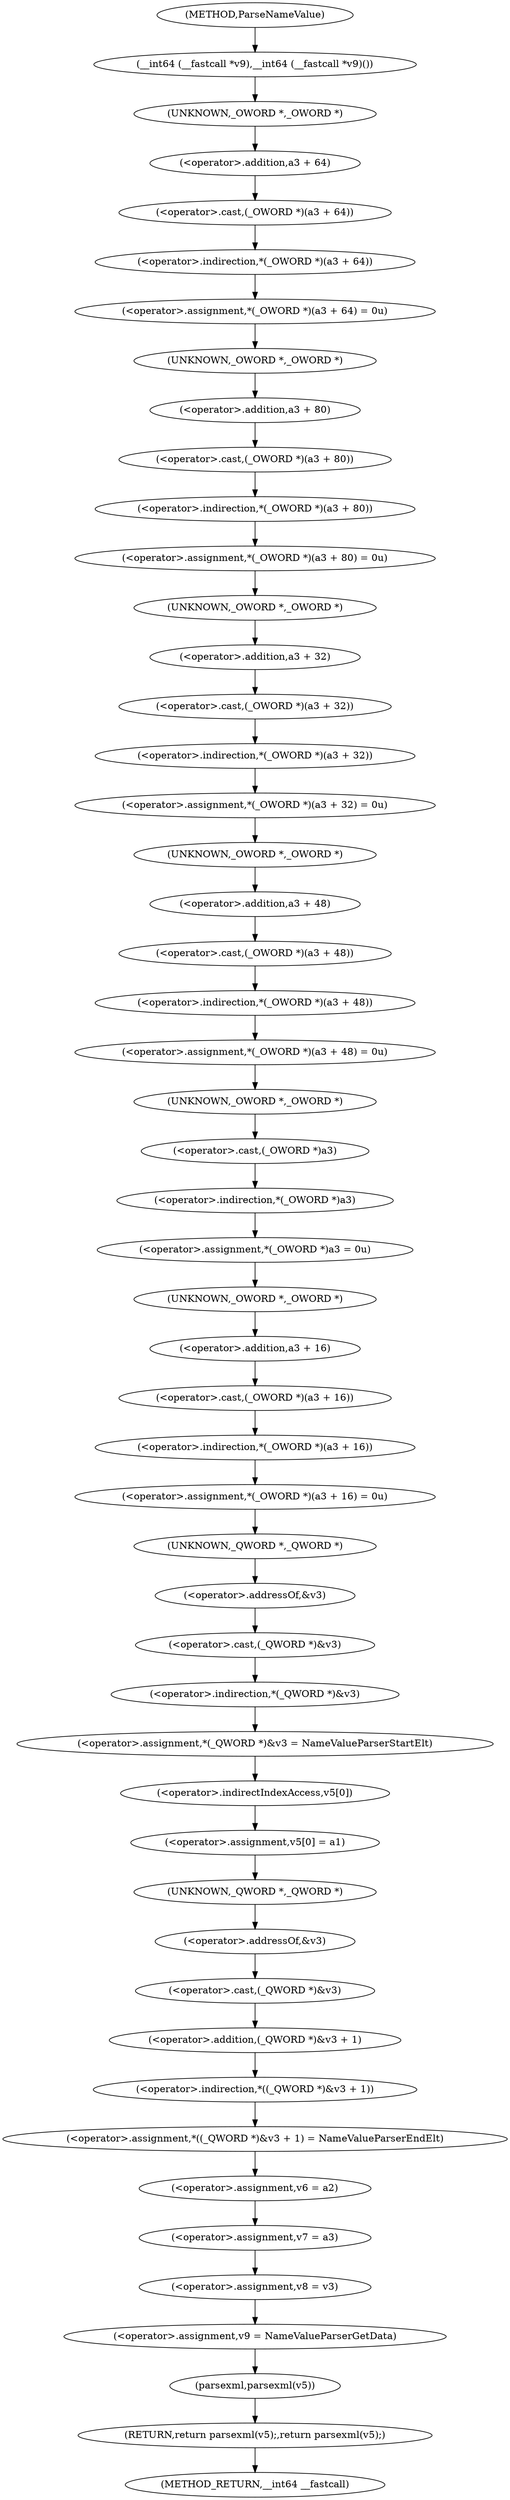 digraph ParseNameValue {  
"1000118" [label = "(__int64 (__fastcall *v9),__int64 (__fastcall *v9)())" ]
"1000120" [label = "(<operator>.assignment,*(_OWORD *)(a3 + 64) = 0u)" ]
"1000121" [label = "(<operator>.indirection,*(_OWORD *)(a3 + 64))" ]
"1000122" [label = "(<operator>.cast,(_OWORD *)(a3 + 64))" ]
"1000123" [label = "(UNKNOWN,_OWORD *,_OWORD *)" ]
"1000124" [label = "(<operator>.addition,a3 + 64)" ]
"1000128" [label = "(<operator>.assignment,*(_OWORD *)(a3 + 80) = 0u)" ]
"1000129" [label = "(<operator>.indirection,*(_OWORD *)(a3 + 80))" ]
"1000130" [label = "(<operator>.cast,(_OWORD *)(a3 + 80))" ]
"1000131" [label = "(UNKNOWN,_OWORD *,_OWORD *)" ]
"1000132" [label = "(<operator>.addition,a3 + 80)" ]
"1000136" [label = "(<operator>.assignment,*(_OWORD *)(a3 + 32) = 0u)" ]
"1000137" [label = "(<operator>.indirection,*(_OWORD *)(a3 + 32))" ]
"1000138" [label = "(<operator>.cast,(_OWORD *)(a3 + 32))" ]
"1000139" [label = "(UNKNOWN,_OWORD *,_OWORD *)" ]
"1000140" [label = "(<operator>.addition,a3 + 32)" ]
"1000144" [label = "(<operator>.assignment,*(_OWORD *)(a3 + 48) = 0u)" ]
"1000145" [label = "(<operator>.indirection,*(_OWORD *)(a3 + 48))" ]
"1000146" [label = "(<operator>.cast,(_OWORD *)(a3 + 48))" ]
"1000147" [label = "(UNKNOWN,_OWORD *,_OWORD *)" ]
"1000148" [label = "(<operator>.addition,a3 + 48)" ]
"1000152" [label = "(<operator>.assignment,*(_OWORD *)a3 = 0u)" ]
"1000153" [label = "(<operator>.indirection,*(_OWORD *)a3)" ]
"1000154" [label = "(<operator>.cast,(_OWORD *)a3)" ]
"1000155" [label = "(UNKNOWN,_OWORD *,_OWORD *)" ]
"1000158" [label = "(<operator>.assignment,*(_OWORD *)(a3 + 16) = 0u)" ]
"1000159" [label = "(<operator>.indirection,*(_OWORD *)(a3 + 16))" ]
"1000160" [label = "(<operator>.cast,(_OWORD *)(a3 + 16))" ]
"1000161" [label = "(UNKNOWN,_OWORD *,_OWORD *)" ]
"1000162" [label = "(<operator>.addition,a3 + 16)" ]
"1000166" [label = "(<operator>.assignment,*(_QWORD *)&v3 = NameValueParserStartElt)" ]
"1000167" [label = "(<operator>.indirection,*(_QWORD *)&v3)" ]
"1000168" [label = "(<operator>.cast,(_QWORD *)&v3)" ]
"1000169" [label = "(UNKNOWN,_QWORD *,_QWORD *)" ]
"1000170" [label = "(<operator>.addressOf,&v3)" ]
"1000174" [label = "(<operator>.assignment,v5[0] = a1)" ]
"1000175" [label = "(<operator>.indirectIndexAccess,v5[0])" ]
"1000179" [label = "(<operator>.assignment,*((_QWORD *)&v3 + 1) = NameValueParserEndElt)" ]
"1000180" [label = "(<operator>.indirection,*((_QWORD *)&v3 + 1))" ]
"1000181" [label = "(<operator>.addition,(_QWORD *)&v3 + 1)" ]
"1000182" [label = "(<operator>.cast,(_QWORD *)&v3)" ]
"1000183" [label = "(UNKNOWN,_QWORD *,_QWORD *)" ]
"1000184" [label = "(<operator>.addressOf,&v3)" ]
"1000188" [label = "(<operator>.assignment,v6 = a2)" ]
"1000191" [label = "(<operator>.assignment,v7 = a3)" ]
"1000194" [label = "(<operator>.assignment,v8 = v3)" ]
"1000197" [label = "(<operator>.assignment,v9 = NameValueParserGetData)" ]
"1000201" [label = "(RETURN,return parsexml(v5);,return parsexml(v5);)" ]
"1000202" [label = "(parsexml,parsexml(v5))" ]
"1000108" [label = "(METHOD,ParseNameValue)" ]
"1000204" [label = "(METHOD_RETURN,__int64 __fastcall)" ]
  "1000118" -> "1000123" 
  "1000120" -> "1000131" 
  "1000121" -> "1000120" 
  "1000122" -> "1000121" 
  "1000123" -> "1000124" 
  "1000124" -> "1000122" 
  "1000128" -> "1000139" 
  "1000129" -> "1000128" 
  "1000130" -> "1000129" 
  "1000131" -> "1000132" 
  "1000132" -> "1000130" 
  "1000136" -> "1000147" 
  "1000137" -> "1000136" 
  "1000138" -> "1000137" 
  "1000139" -> "1000140" 
  "1000140" -> "1000138" 
  "1000144" -> "1000155" 
  "1000145" -> "1000144" 
  "1000146" -> "1000145" 
  "1000147" -> "1000148" 
  "1000148" -> "1000146" 
  "1000152" -> "1000161" 
  "1000153" -> "1000152" 
  "1000154" -> "1000153" 
  "1000155" -> "1000154" 
  "1000158" -> "1000169" 
  "1000159" -> "1000158" 
  "1000160" -> "1000159" 
  "1000161" -> "1000162" 
  "1000162" -> "1000160" 
  "1000166" -> "1000175" 
  "1000167" -> "1000166" 
  "1000168" -> "1000167" 
  "1000169" -> "1000170" 
  "1000170" -> "1000168" 
  "1000174" -> "1000183" 
  "1000175" -> "1000174" 
  "1000179" -> "1000188" 
  "1000180" -> "1000179" 
  "1000181" -> "1000180" 
  "1000182" -> "1000181" 
  "1000183" -> "1000184" 
  "1000184" -> "1000182" 
  "1000188" -> "1000191" 
  "1000191" -> "1000194" 
  "1000194" -> "1000197" 
  "1000197" -> "1000202" 
  "1000201" -> "1000204" 
  "1000202" -> "1000201" 
  "1000108" -> "1000118" 
}
